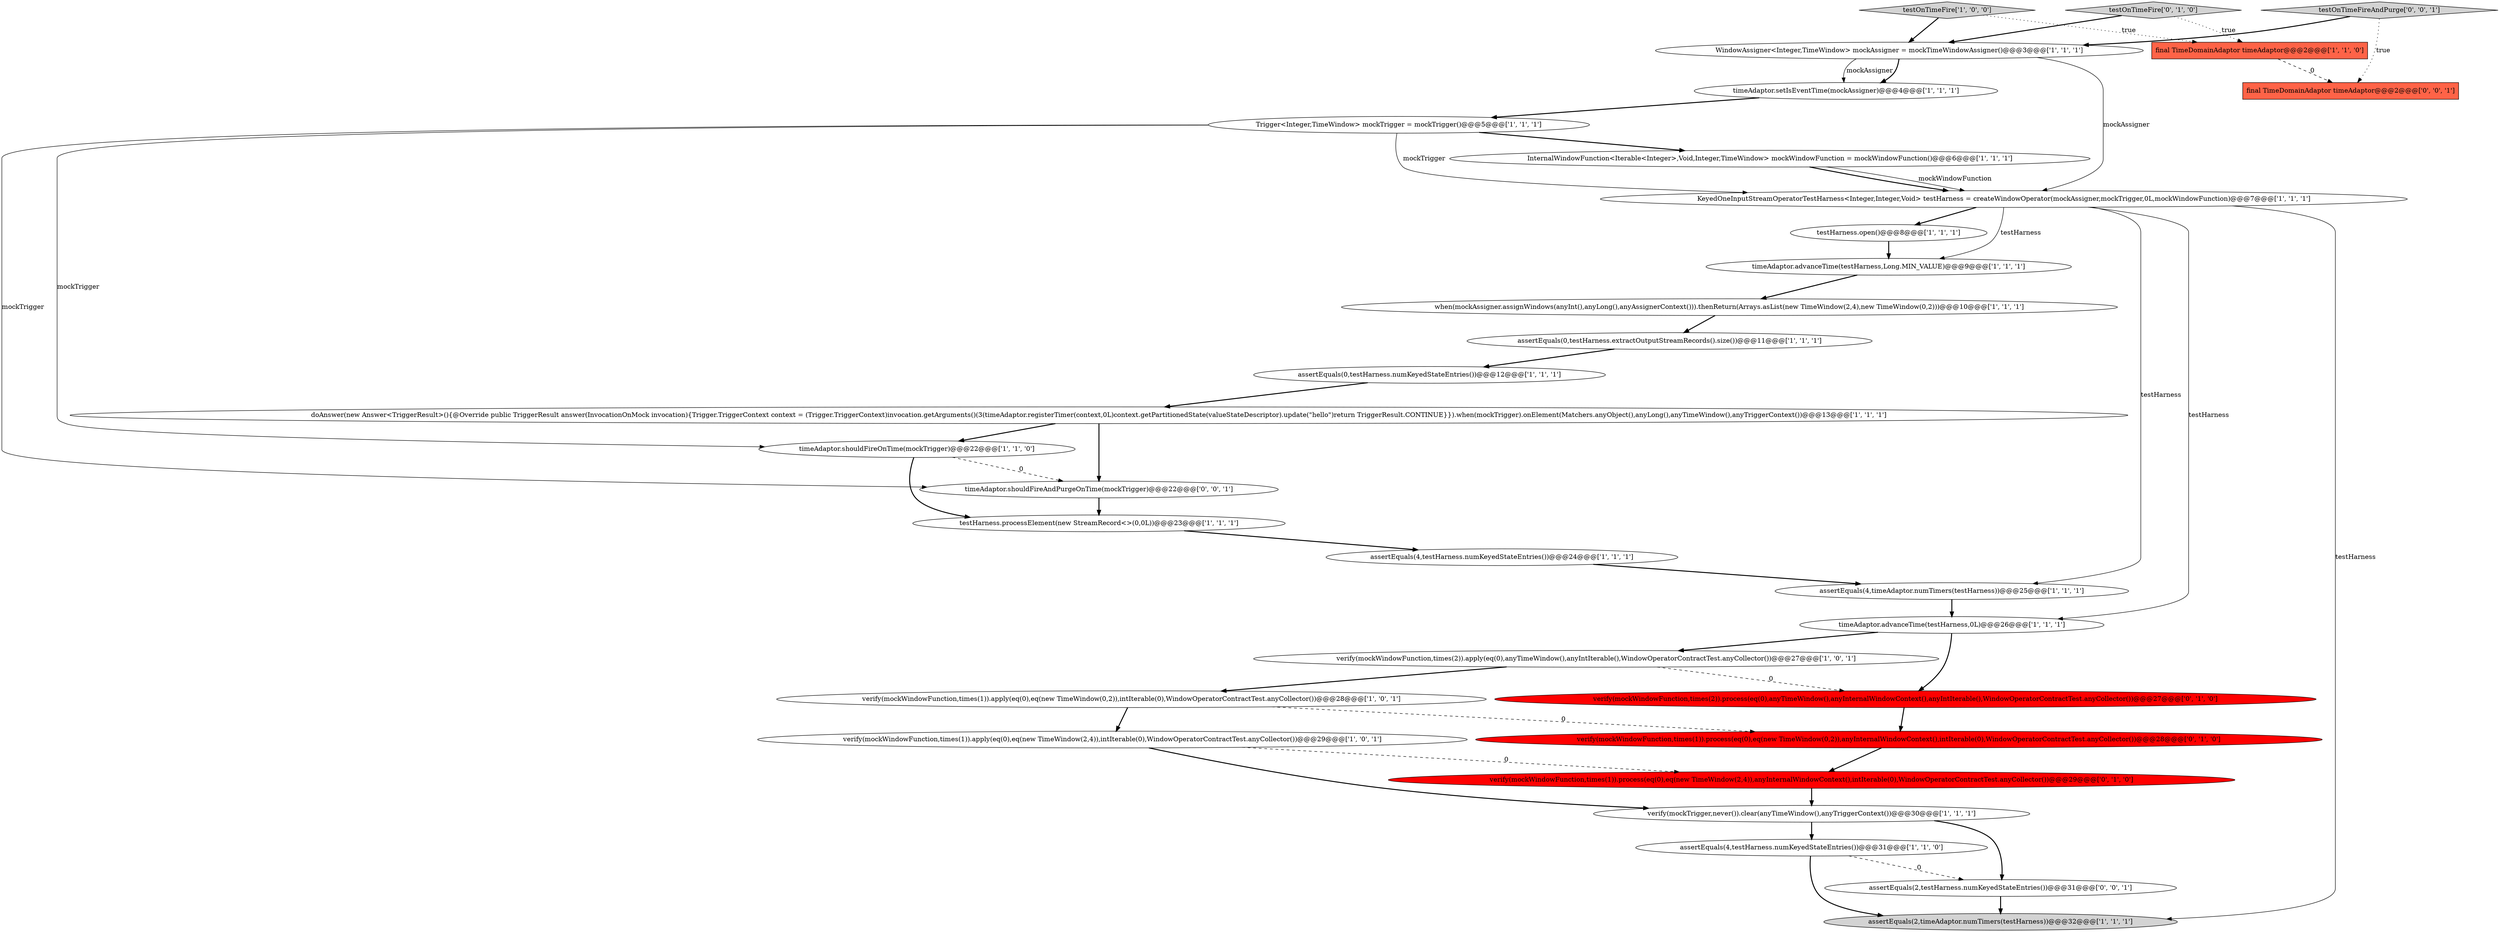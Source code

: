 digraph {
17 [style = filled, label = "assertEquals(4,timeAdaptor.numTimers(testHarness))@@@25@@@['1', '1', '1']", fillcolor = white, shape = ellipse image = "AAA0AAABBB1BBB"];
25 [style = filled, label = "verify(mockWindowFunction,times(1)).process(eq(0),eq(new TimeWindow(2,4)),anyInternalWindowContext(),intIterable(0),WindowOperatorContractTest.anyCollector())@@@29@@@['0', '1', '0']", fillcolor = red, shape = ellipse image = "AAA1AAABBB2BBB"];
11 [style = filled, label = "timeAdaptor.shouldFireOnTime(mockTrigger)@@@22@@@['1', '1', '0']", fillcolor = white, shape = ellipse image = "AAA0AAABBB1BBB"];
15 [style = filled, label = "testHarness.processElement(new StreamRecord<>(0,0L))@@@23@@@['1', '1', '1']", fillcolor = white, shape = ellipse image = "AAA0AAABBB1BBB"];
2 [style = filled, label = "assertEquals(4,testHarness.numKeyedStateEntries())@@@31@@@['1', '1', '0']", fillcolor = white, shape = ellipse image = "AAA0AAABBB1BBB"];
27 [style = filled, label = "verify(mockWindowFunction,times(2)).process(eq(0),anyTimeWindow(),anyInternalWindowContext(),anyIntIterable(),WindowOperatorContractTest.anyCollector())@@@27@@@['0', '1', '0']", fillcolor = red, shape = ellipse image = "AAA1AAABBB2BBB"];
14 [style = filled, label = "KeyedOneInputStreamOperatorTestHarness<Integer,Integer,Void> testHarness = createWindowOperator(mockAssigner,mockTrigger,0L,mockWindowFunction)@@@7@@@['1', '1', '1']", fillcolor = white, shape = ellipse image = "AAA0AAABBB1BBB"];
10 [style = filled, label = "final TimeDomainAdaptor timeAdaptor@@@2@@@['1', '1', '0']", fillcolor = tomato, shape = box image = "AAA0AAABBB1BBB"];
8 [style = filled, label = "verify(mockWindowFunction,times(1)).apply(eq(0),eq(new TimeWindow(0,2)),intIterable(0),WindowOperatorContractTest.anyCollector())@@@28@@@['1', '0', '1']", fillcolor = white, shape = ellipse image = "AAA0AAABBB1BBB"];
6 [style = filled, label = "WindowAssigner<Integer,TimeWindow> mockAssigner = mockTimeWindowAssigner()@@@3@@@['1', '1', '1']", fillcolor = white, shape = ellipse image = "AAA0AAABBB1BBB"];
19 [style = filled, label = "verify(mockWindowFunction,times(1)).apply(eq(0),eq(new TimeWindow(2,4)),intIterable(0),WindowOperatorContractTest.anyCollector())@@@29@@@['1', '0', '1']", fillcolor = white, shape = ellipse image = "AAA0AAABBB1BBB"];
18 [style = filled, label = "assertEquals(4,testHarness.numKeyedStateEntries())@@@24@@@['1', '1', '1']", fillcolor = white, shape = ellipse image = "AAA0AAABBB1BBB"];
12 [style = filled, label = "assertEquals(2,timeAdaptor.numTimers(testHarness))@@@32@@@['1', '1', '1']", fillcolor = lightgray, shape = ellipse image = "AAA0AAABBB1BBB"];
29 [style = filled, label = "testOnTimeFireAndPurge['0', '0', '1']", fillcolor = lightgray, shape = diamond image = "AAA0AAABBB3BBB"];
20 [style = filled, label = "assertEquals(0,testHarness.numKeyedStateEntries())@@@12@@@['1', '1', '1']", fillcolor = white, shape = ellipse image = "AAA0AAABBB1BBB"];
21 [style = filled, label = "doAnswer(new Answer<TriggerResult>(){@Override public TriggerResult answer(InvocationOnMock invocation){Trigger.TriggerContext context = (Trigger.TriggerContext)invocation.getArguments()(3(timeAdaptor.registerTimer(context,0L)context.getPartitionedState(valueStateDescriptor).update(\"hello\")return TriggerResult.CONTINUE}}).when(mockTrigger).onElement(Matchers.anyObject(),anyLong(),anyTimeWindow(),anyTriggerContext())@@@13@@@['1', '1', '1']", fillcolor = white, shape = ellipse image = "AAA0AAABBB1BBB"];
13 [style = filled, label = "timeAdaptor.advanceTime(testHarness,Long.MIN_VALUE)@@@9@@@['1', '1', '1']", fillcolor = white, shape = ellipse image = "AAA0AAABBB1BBB"];
5 [style = filled, label = "assertEquals(0,testHarness.extractOutputStreamRecords().size())@@@11@@@['1', '1', '1']", fillcolor = white, shape = ellipse image = "AAA0AAABBB1BBB"];
22 [style = filled, label = "verify(mockWindowFunction,times(2)).apply(eq(0),anyTimeWindow(),anyIntIterable(),WindowOperatorContractTest.anyCollector())@@@27@@@['1', '0', '1']", fillcolor = white, shape = ellipse image = "AAA0AAABBB1BBB"];
3 [style = filled, label = "Trigger<Integer,TimeWindow> mockTrigger = mockTrigger()@@@5@@@['1', '1', '1']", fillcolor = white, shape = ellipse image = "AAA0AAABBB1BBB"];
7 [style = filled, label = "timeAdaptor.setIsEventTime(mockAssigner)@@@4@@@['1', '1', '1']", fillcolor = white, shape = ellipse image = "AAA0AAABBB1BBB"];
24 [style = filled, label = "testOnTimeFire['0', '1', '0']", fillcolor = lightgray, shape = diamond image = "AAA0AAABBB2BBB"];
30 [style = filled, label = "timeAdaptor.shouldFireAndPurgeOnTime(mockTrigger)@@@22@@@['0', '0', '1']", fillcolor = white, shape = ellipse image = "AAA0AAABBB3BBB"];
31 [style = filled, label = "final TimeDomainAdaptor timeAdaptor@@@2@@@['0', '0', '1']", fillcolor = tomato, shape = box image = "AAA0AAABBB3BBB"];
23 [style = filled, label = "when(mockAssigner.assignWindows(anyInt(),anyLong(),anyAssignerContext())).thenReturn(Arrays.asList(new TimeWindow(2,4),new TimeWindow(0,2)))@@@10@@@['1', '1', '1']", fillcolor = white, shape = ellipse image = "AAA0AAABBB1BBB"];
28 [style = filled, label = "assertEquals(2,testHarness.numKeyedStateEntries())@@@31@@@['0', '0', '1']", fillcolor = white, shape = ellipse image = "AAA0AAABBB3BBB"];
4 [style = filled, label = "InternalWindowFunction<Iterable<Integer>,Void,Integer,TimeWindow> mockWindowFunction = mockWindowFunction()@@@6@@@['1', '1', '1']", fillcolor = white, shape = ellipse image = "AAA0AAABBB1BBB"];
0 [style = filled, label = "testOnTimeFire['1', '0', '0']", fillcolor = lightgray, shape = diamond image = "AAA0AAABBB1BBB"];
26 [style = filled, label = "verify(mockWindowFunction,times(1)).process(eq(0),eq(new TimeWindow(0,2)),anyInternalWindowContext(),intIterable(0),WindowOperatorContractTest.anyCollector())@@@28@@@['0', '1', '0']", fillcolor = red, shape = ellipse image = "AAA1AAABBB2BBB"];
16 [style = filled, label = "timeAdaptor.advanceTime(testHarness,0L)@@@26@@@['1', '1', '1']", fillcolor = white, shape = ellipse image = "AAA0AAABBB1BBB"];
9 [style = filled, label = "testHarness.open()@@@8@@@['1', '1', '1']", fillcolor = white, shape = ellipse image = "AAA0AAABBB1BBB"];
1 [style = filled, label = "verify(mockTrigger,never()).clear(anyTimeWindow(),anyTriggerContext())@@@30@@@['1', '1', '1']", fillcolor = white, shape = ellipse image = "AAA0AAABBB1BBB"];
3->30 [style = solid, label="mockTrigger"];
14->12 [style = solid, label="testHarness"];
4->14 [style = bold, label=""];
25->1 [style = bold, label=""];
23->5 [style = bold, label=""];
16->27 [style = bold, label=""];
3->11 [style = solid, label="mockTrigger"];
5->20 [style = bold, label=""];
0->6 [style = bold, label=""];
0->10 [style = dotted, label="true"];
8->19 [style = bold, label=""];
26->25 [style = bold, label=""];
4->14 [style = solid, label="mockWindowFunction"];
10->31 [style = dashed, label="0"];
18->17 [style = bold, label=""];
22->27 [style = dashed, label="0"];
21->30 [style = bold, label=""];
28->12 [style = bold, label=""];
6->14 [style = solid, label="mockAssigner"];
16->22 [style = bold, label=""];
3->4 [style = bold, label=""];
15->18 [style = bold, label=""];
7->3 [style = bold, label=""];
11->15 [style = bold, label=""];
2->12 [style = bold, label=""];
14->17 [style = solid, label="testHarness"];
3->14 [style = solid, label="mockTrigger"];
20->21 [style = bold, label=""];
22->8 [style = bold, label=""];
24->10 [style = dotted, label="true"];
19->1 [style = bold, label=""];
1->28 [style = bold, label=""];
29->6 [style = bold, label=""];
6->7 [style = solid, label="mockAssigner"];
21->11 [style = bold, label=""];
2->28 [style = dashed, label="0"];
13->23 [style = bold, label=""];
14->16 [style = solid, label="testHarness"];
14->9 [style = bold, label=""];
29->31 [style = dotted, label="true"];
1->2 [style = bold, label=""];
19->25 [style = dashed, label="0"];
11->30 [style = dashed, label="0"];
6->7 [style = bold, label=""];
24->6 [style = bold, label=""];
14->13 [style = solid, label="testHarness"];
8->26 [style = dashed, label="0"];
17->16 [style = bold, label=""];
30->15 [style = bold, label=""];
9->13 [style = bold, label=""];
27->26 [style = bold, label=""];
}
